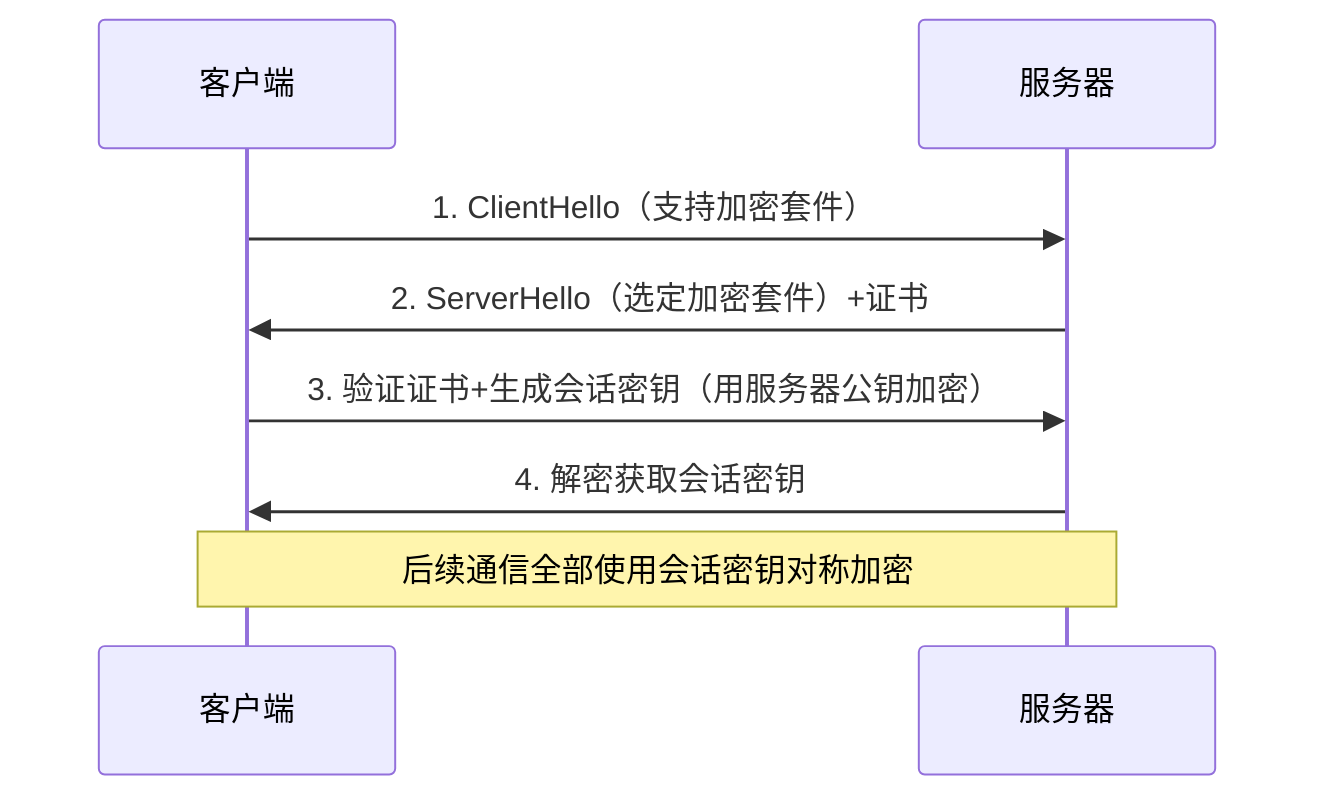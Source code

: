 sequenceDiagram
    客户端->>服务器: 1. ClientHello（支持加密套件）
    服务器->>客户端: 2. ServerHello（选定加密套件）+证书
    客户端->>服务器: 3. 验证证书+生成会话密钥（用服务器公钥加密）
    服务器->>客户端: 4. 解密获取会话密钥
    Note over 客户端,服务器: 后续通信全部使用会话密钥对称加密